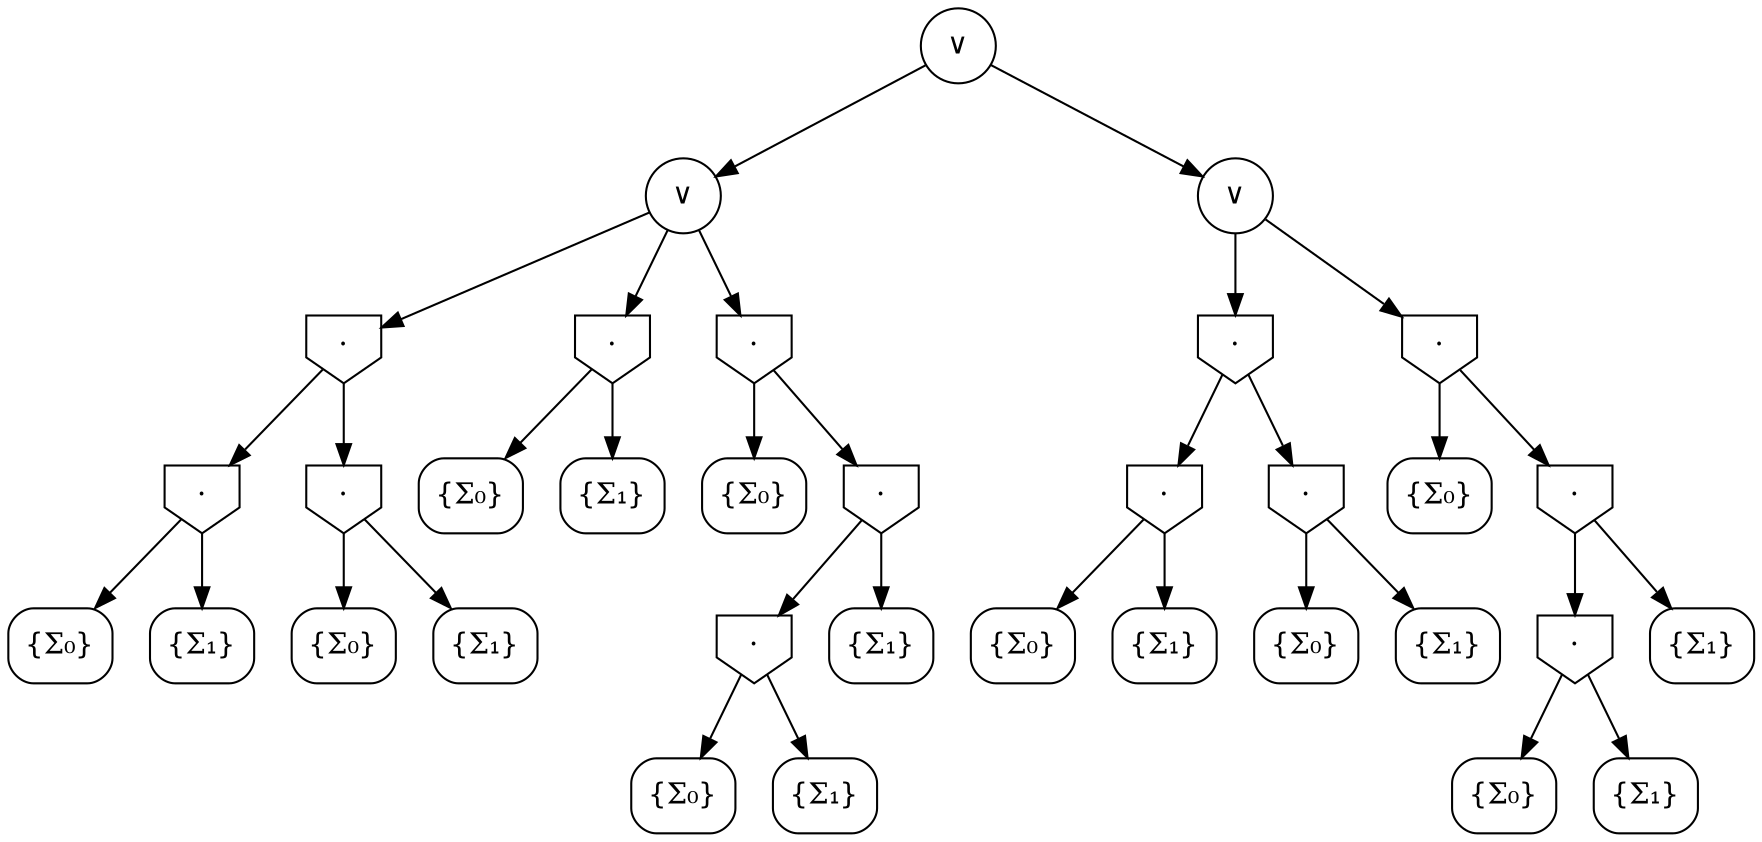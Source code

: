 strict digraph GRE {
  rankdir=TB;
  node [order=out];
  n0 [label="∨", shape=circle, style="rounded"];
  n1 [label="∨", shape=circle, style="rounded"];
  n2 [label="·", shape=invhouse , width=0.5];
  n3 [label="·", shape=invhouse , width=0.5];
  n4 [label="{Σ₀}", shape=box , width=0.5 , style="rounded" ];
  n5 [label="{Σ₁}", shape=box , width=0.5 , style="rounded" ];
  n6 [label="·", shape=invhouse , width=0.5];
  n7 [label="{Σ₀}", shape=box , width=0.5 , style="rounded" ];
  n8 [label="{Σ₁}", shape=box , width=0.5 , style="rounded" ];
  n9 [label="·", shape=invhouse , width=0.5];
  n10 [label="{Σ₀}", shape=box , width=0.5 , style="rounded" ];
  n11 [label="{Σ₁}", shape=box , width=0.5 , style="rounded" ];
  n12 [label="·", shape=invhouse , width=0.5];
  n13 [label="{Σ₀}", shape=box , width=0.5 , style="rounded" ];
  n14 [label="·", shape=invhouse , width=0.5];
  n15 [label="·", shape=invhouse , width=0.5];
  n16 [label="{Σ₀}", shape=box , width=0.5 , style="rounded" ];
  n17 [label="{Σ₁}", shape=box , width=0.5 , style="rounded" ];
  n18 [label="{Σ₁}", shape=box , width=0.5 , style="rounded" ];
  n19 [label="∨", shape=circle, style="rounded"];
  n20 [label="·", shape=invhouse , width=0.5];
  n21 [label="·", shape=invhouse , width=0.5];
  n22 [label="{Σ₀}", shape=box , width=0.5 , style="rounded" ];
  n23 [label="{Σ₁}", shape=box , width=0.5 , style="rounded" ];
  n24 [label="·", shape=invhouse , width=0.5];
  n25 [label="{Σ₀}", shape=box , width=0.5 , style="rounded" ];
  n26 [label="{Σ₁}", shape=box , width=0.5 , style="rounded" ];
  n27 [label="·", shape=invhouse , width=0.5];
  n28 [label="{Σ₀}", shape=box , width=0.5 , style="rounded" ];
  n29 [label="·", shape=invhouse , width=0.5];
  n30 [label="·", shape=invhouse , width=0.5];
  n31 [label="{Σ₀}", shape=box , width=0.5 , style="rounded" ];
  n32 [label="{Σ₁}", shape=box , width=0.5 , style="rounded" ];
  n33 [label="{Σ₁}", shape=box , width=0.5 , style="rounded" ];
  n3 -> n4;
  n3 -> n5;
  n2 -> n3;
  n6 -> n7;
  n6 -> n8;
  n2 -> n6;
  n1 -> n2;
  n9 -> n10;
  n9 -> n11;
  n1 -> n9;
  n12 -> n13;
  n15 -> n16;
  n15 -> n17;
  n14 -> n15;
  n14 -> n18;
  n12 -> n14;
  n1 -> n12;
  n0 -> n1;
  n21 -> n22;
  n21 -> n23;
  n20 -> n21;
  n24 -> n25;
  n24 -> n26;
  n20 -> n24;
  n19 -> n20;
  n27 -> n28;
  n30 -> n31;
  n30 -> n32;
  n29 -> n30;
  n29 -> n33;
  n27 -> n29;
  n19 -> n27;
  n0 -> n19;
}